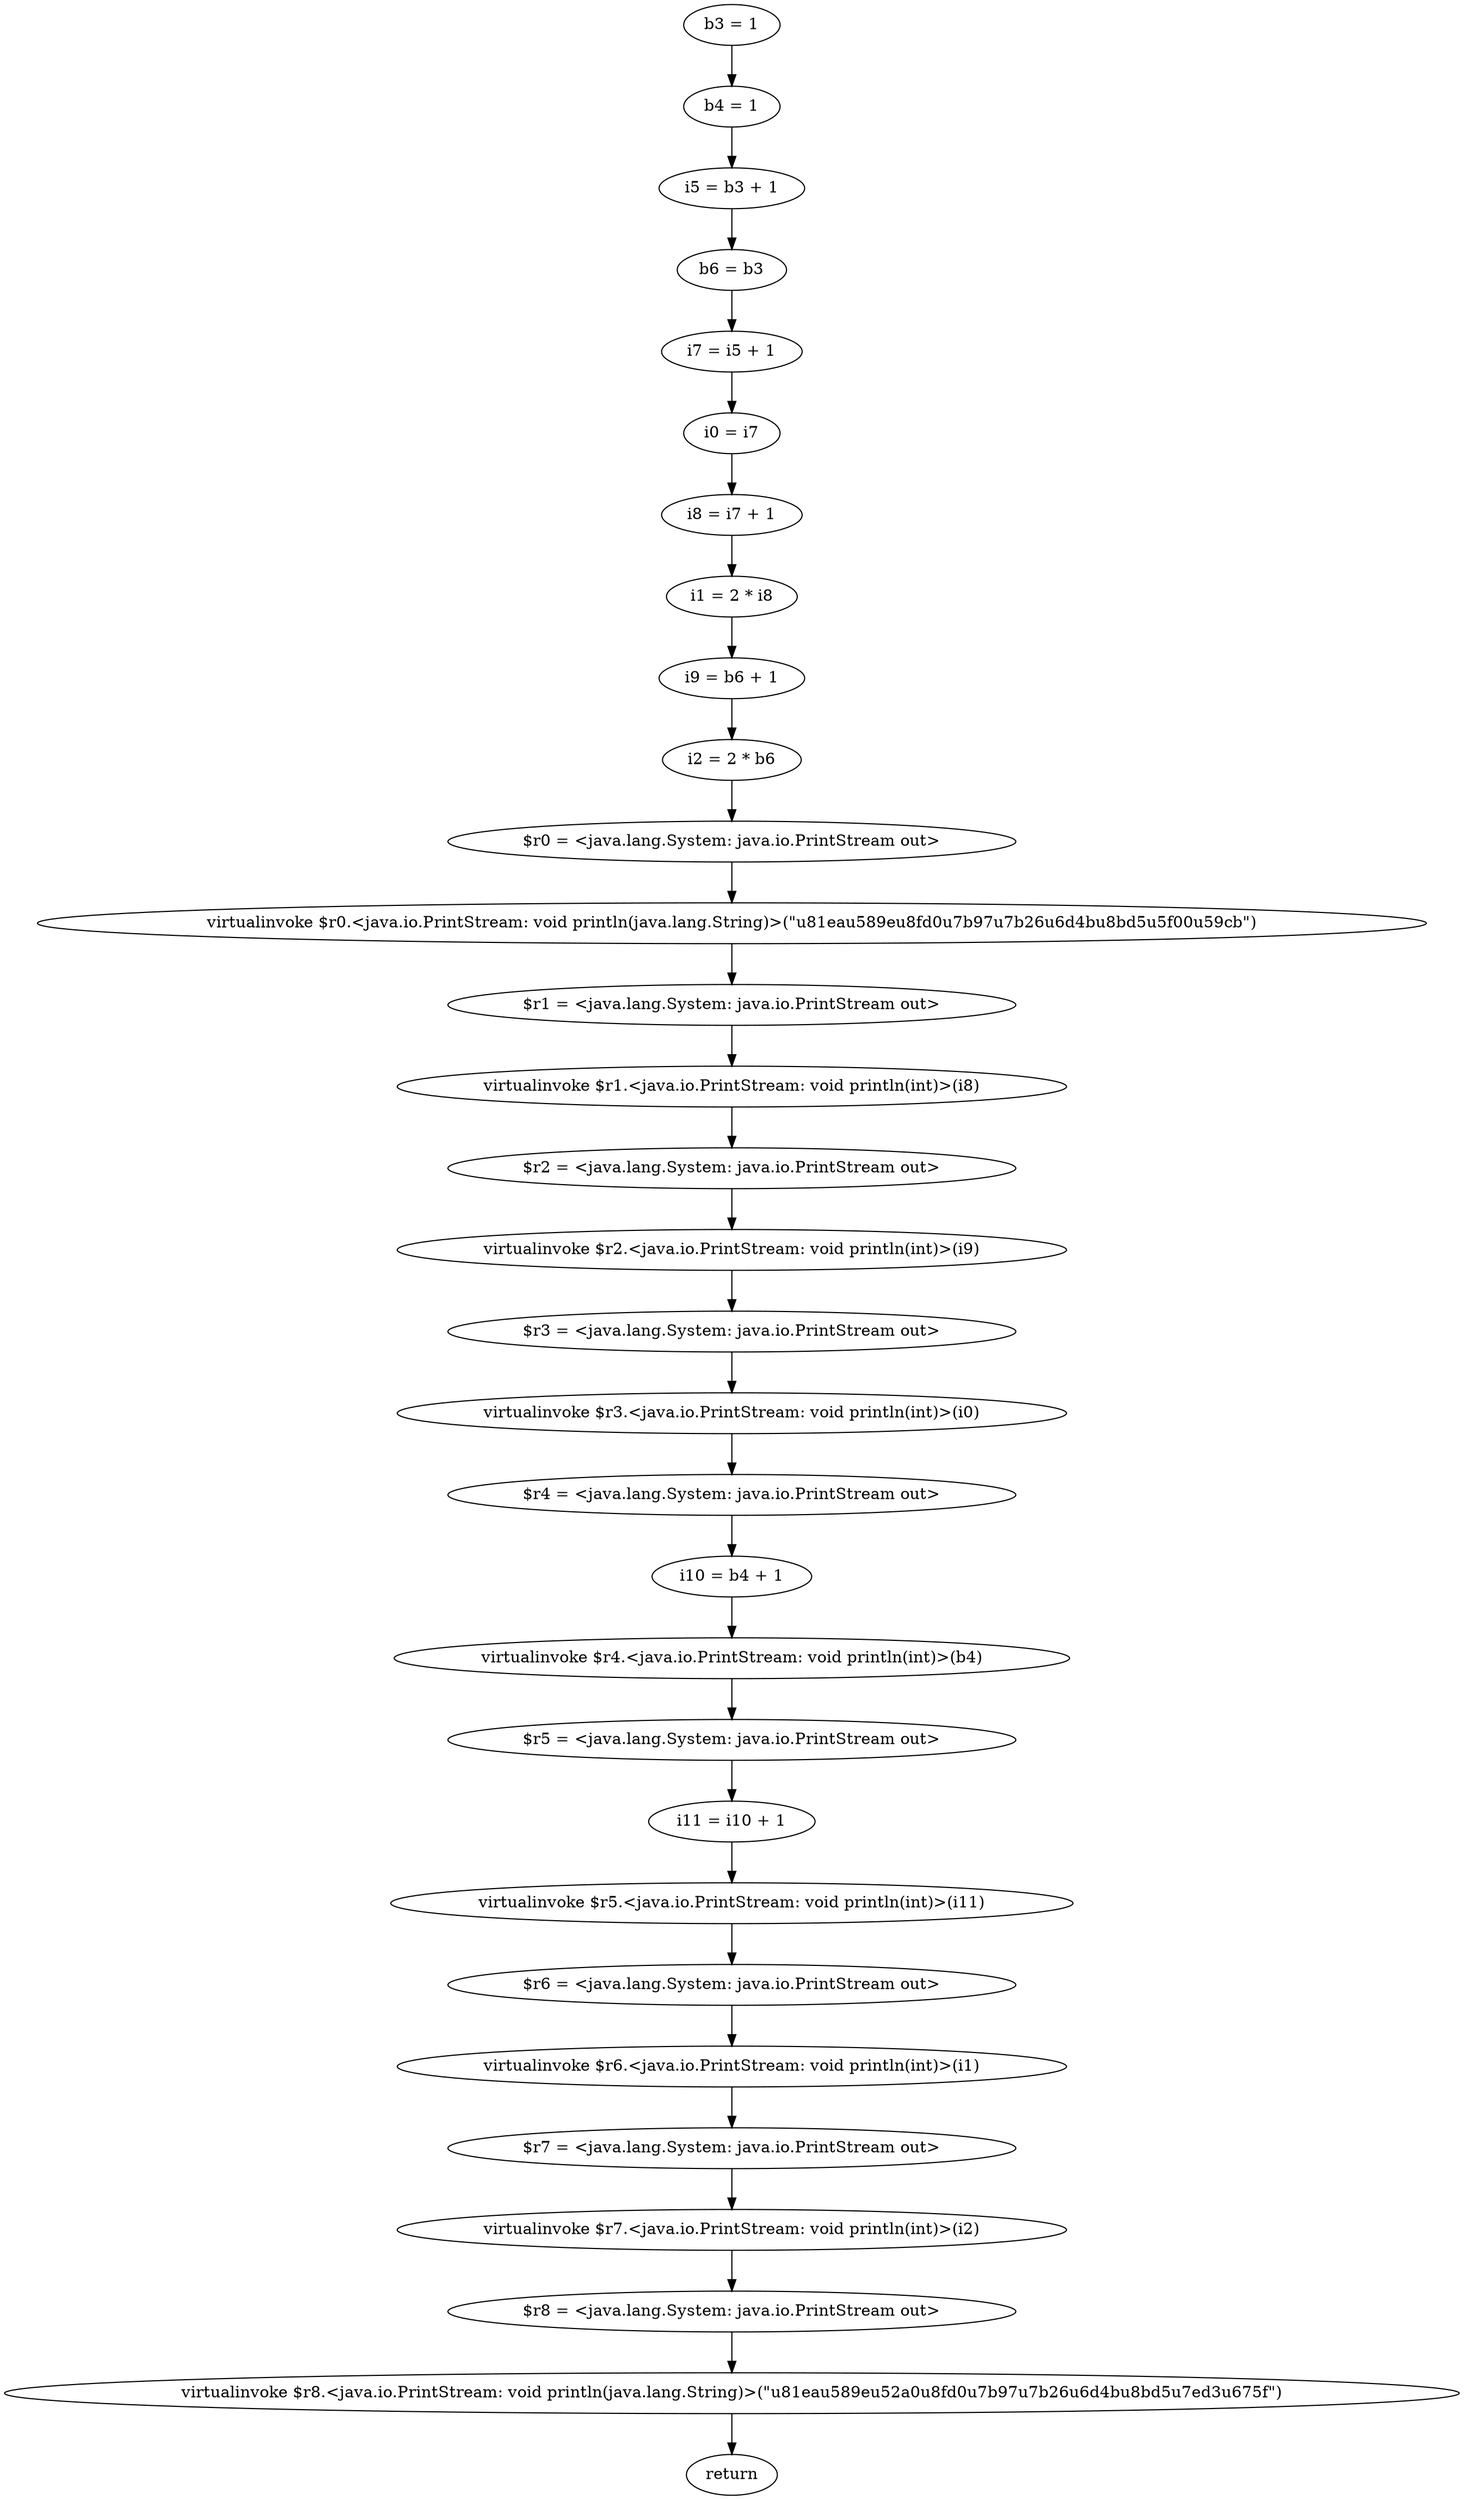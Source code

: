digraph "unitGraph" {
    "b3 = 1"
    "b4 = 1"
    "i5 = b3 + 1"
    "b6 = b3"
    "i7 = i5 + 1"
    "i0 = i7"
    "i8 = i7 + 1"
    "i1 = 2 * i8"
    "i9 = b6 + 1"
    "i2 = 2 * b6"
    "$r0 = <java.lang.System: java.io.PrintStream out>"
    "virtualinvoke $r0.<java.io.PrintStream: void println(java.lang.String)>(\"\u81ea\u589e\u8fd0\u7b97\u7b26\u6d4b\u8bd5\u5f00\u59cb\")"
    "$r1 = <java.lang.System: java.io.PrintStream out>"
    "virtualinvoke $r1.<java.io.PrintStream: void println(int)>(i8)"
    "$r2 = <java.lang.System: java.io.PrintStream out>"
    "virtualinvoke $r2.<java.io.PrintStream: void println(int)>(i9)"
    "$r3 = <java.lang.System: java.io.PrintStream out>"
    "virtualinvoke $r3.<java.io.PrintStream: void println(int)>(i0)"
    "$r4 = <java.lang.System: java.io.PrintStream out>"
    "i10 = b4 + 1"
    "virtualinvoke $r4.<java.io.PrintStream: void println(int)>(b4)"
    "$r5 = <java.lang.System: java.io.PrintStream out>"
    "i11 = i10 + 1"
    "virtualinvoke $r5.<java.io.PrintStream: void println(int)>(i11)"
    "$r6 = <java.lang.System: java.io.PrintStream out>"
    "virtualinvoke $r6.<java.io.PrintStream: void println(int)>(i1)"
    "$r7 = <java.lang.System: java.io.PrintStream out>"
    "virtualinvoke $r7.<java.io.PrintStream: void println(int)>(i2)"
    "$r8 = <java.lang.System: java.io.PrintStream out>"
    "virtualinvoke $r8.<java.io.PrintStream: void println(java.lang.String)>(\"\u81ea\u589e\u52a0\u8fd0\u7b97\u7b26\u6d4b\u8bd5\u7ed3\u675f\")"
    "return"
    "b3 = 1"->"b4 = 1";
    "b4 = 1"->"i5 = b3 + 1";
    "i5 = b3 + 1"->"b6 = b3";
    "b6 = b3"->"i7 = i5 + 1";
    "i7 = i5 + 1"->"i0 = i7";
    "i0 = i7"->"i8 = i7 + 1";
    "i8 = i7 + 1"->"i1 = 2 * i8";
    "i1 = 2 * i8"->"i9 = b6 + 1";
    "i9 = b6 + 1"->"i2 = 2 * b6";
    "i2 = 2 * b6"->"$r0 = <java.lang.System: java.io.PrintStream out>";
    "$r0 = <java.lang.System: java.io.PrintStream out>"->"virtualinvoke $r0.<java.io.PrintStream: void println(java.lang.String)>(\"\u81ea\u589e\u8fd0\u7b97\u7b26\u6d4b\u8bd5\u5f00\u59cb\")";
    "virtualinvoke $r0.<java.io.PrintStream: void println(java.lang.String)>(\"\u81ea\u589e\u8fd0\u7b97\u7b26\u6d4b\u8bd5\u5f00\u59cb\")"->"$r1 = <java.lang.System: java.io.PrintStream out>";
    "$r1 = <java.lang.System: java.io.PrintStream out>"->"virtualinvoke $r1.<java.io.PrintStream: void println(int)>(i8)";
    "virtualinvoke $r1.<java.io.PrintStream: void println(int)>(i8)"->"$r2 = <java.lang.System: java.io.PrintStream out>";
    "$r2 = <java.lang.System: java.io.PrintStream out>"->"virtualinvoke $r2.<java.io.PrintStream: void println(int)>(i9)";
    "virtualinvoke $r2.<java.io.PrintStream: void println(int)>(i9)"->"$r3 = <java.lang.System: java.io.PrintStream out>";
    "$r3 = <java.lang.System: java.io.PrintStream out>"->"virtualinvoke $r3.<java.io.PrintStream: void println(int)>(i0)";
    "virtualinvoke $r3.<java.io.PrintStream: void println(int)>(i0)"->"$r4 = <java.lang.System: java.io.PrintStream out>";
    "$r4 = <java.lang.System: java.io.PrintStream out>"->"i10 = b4 + 1";
    "i10 = b4 + 1"->"virtualinvoke $r4.<java.io.PrintStream: void println(int)>(b4)";
    "virtualinvoke $r4.<java.io.PrintStream: void println(int)>(b4)"->"$r5 = <java.lang.System: java.io.PrintStream out>";
    "$r5 = <java.lang.System: java.io.PrintStream out>"->"i11 = i10 + 1";
    "i11 = i10 + 1"->"virtualinvoke $r5.<java.io.PrintStream: void println(int)>(i11)";
    "virtualinvoke $r5.<java.io.PrintStream: void println(int)>(i11)"->"$r6 = <java.lang.System: java.io.PrintStream out>";
    "$r6 = <java.lang.System: java.io.PrintStream out>"->"virtualinvoke $r6.<java.io.PrintStream: void println(int)>(i1)";
    "virtualinvoke $r6.<java.io.PrintStream: void println(int)>(i1)"->"$r7 = <java.lang.System: java.io.PrintStream out>";
    "$r7 = <java.lang.System: java.io.PrintStream out>"->"virtualinvoke $r7.<java.io.PrintStream: void println(int)>(i2)";
    "virtualinvoke $r7.<java.io.PrintStream: void println(int)>(i2)"->"$r8 = <java.lang.System: java.io.PrintStream out>";
    "$r8 = <java.lang.System: java.io.PrintStream out>"->"virtualinvoke $r8.<java.io.PrintStream: void println(java.lang.String)>(\"\u81ea\u589e\u52a0\u8fd0\u7b97\u7b26\u6d4b\u8bd5\u7ed3\u675f\")";
    "virtualinvoke $r8.<java.io.PrintStream: void println(java.lang.String)>(\"\u81ea\u589e\u52a0\u8fd0\u7b97\u7b26\u6d4b\u8bd5\u7ed3\u675f\")"->"return";
}
